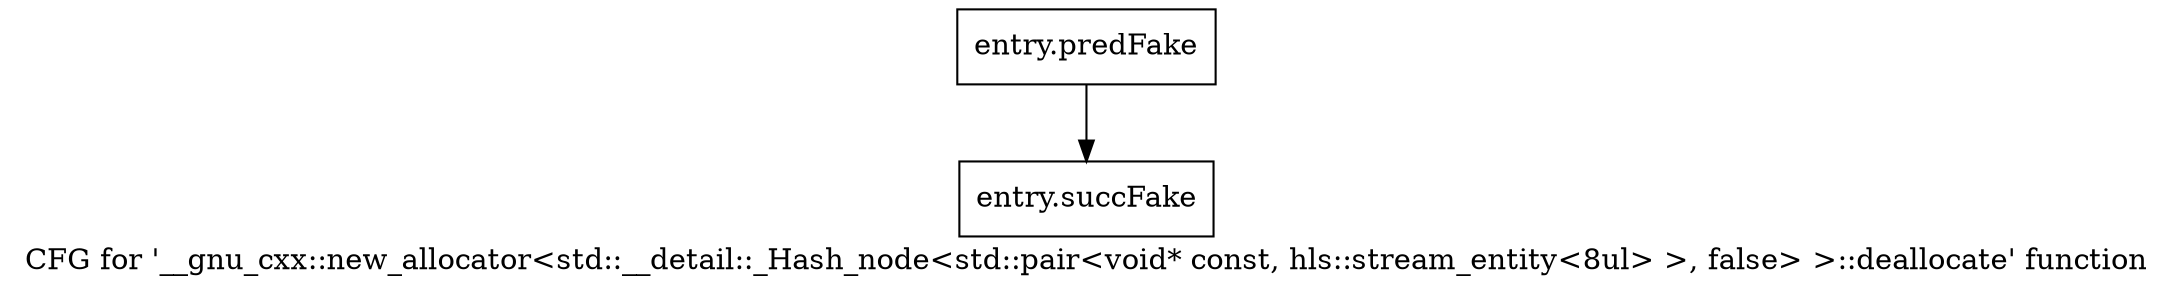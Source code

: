digraph "CFG for '__gnu_cxx::new_allocator\<std::__detail::_Hash_node\<std::pair\<void* const, hls::stream_entity\<8ul\> \>, false\> \>::deallocate' function" {
	label="CFG for '__gnu_cxx::new_allocator\<std::__detail::_Hash_node\<std::pair\<void* const, hls::stream_entity\<8ul\> \>, false\> \>::deallocate' function";

	Node0x471f900 [shape=record,filename="",linenumber="",label="{entry.predFake}"];
	Node0x471f900 -> Node0x47aa2e0[ callList="" memoryops="" filename="/tools/Xilinx/Vitis_HLS/2023.1/tps/lnx64/gcc-8.3.0/lib/gcc/x86_64-pc-linux-gnu/8.3.0/../../../../include/c++/8.3.0/ext/new_allocator.h" execusionnum="0"];
	Node0x47aa2e0 [shape=record,filename="/tools/Xilinx/Vitis_HLS/2023.1/tps/lnx64/gcc-8.3.0/lib/gcc/x86_64-pc-linux-gnu/8.3.0/../../../../include/c++/8.3.0/ext/new_allocator.h",linenumber="126",label="{entry.succFake}"];
}
